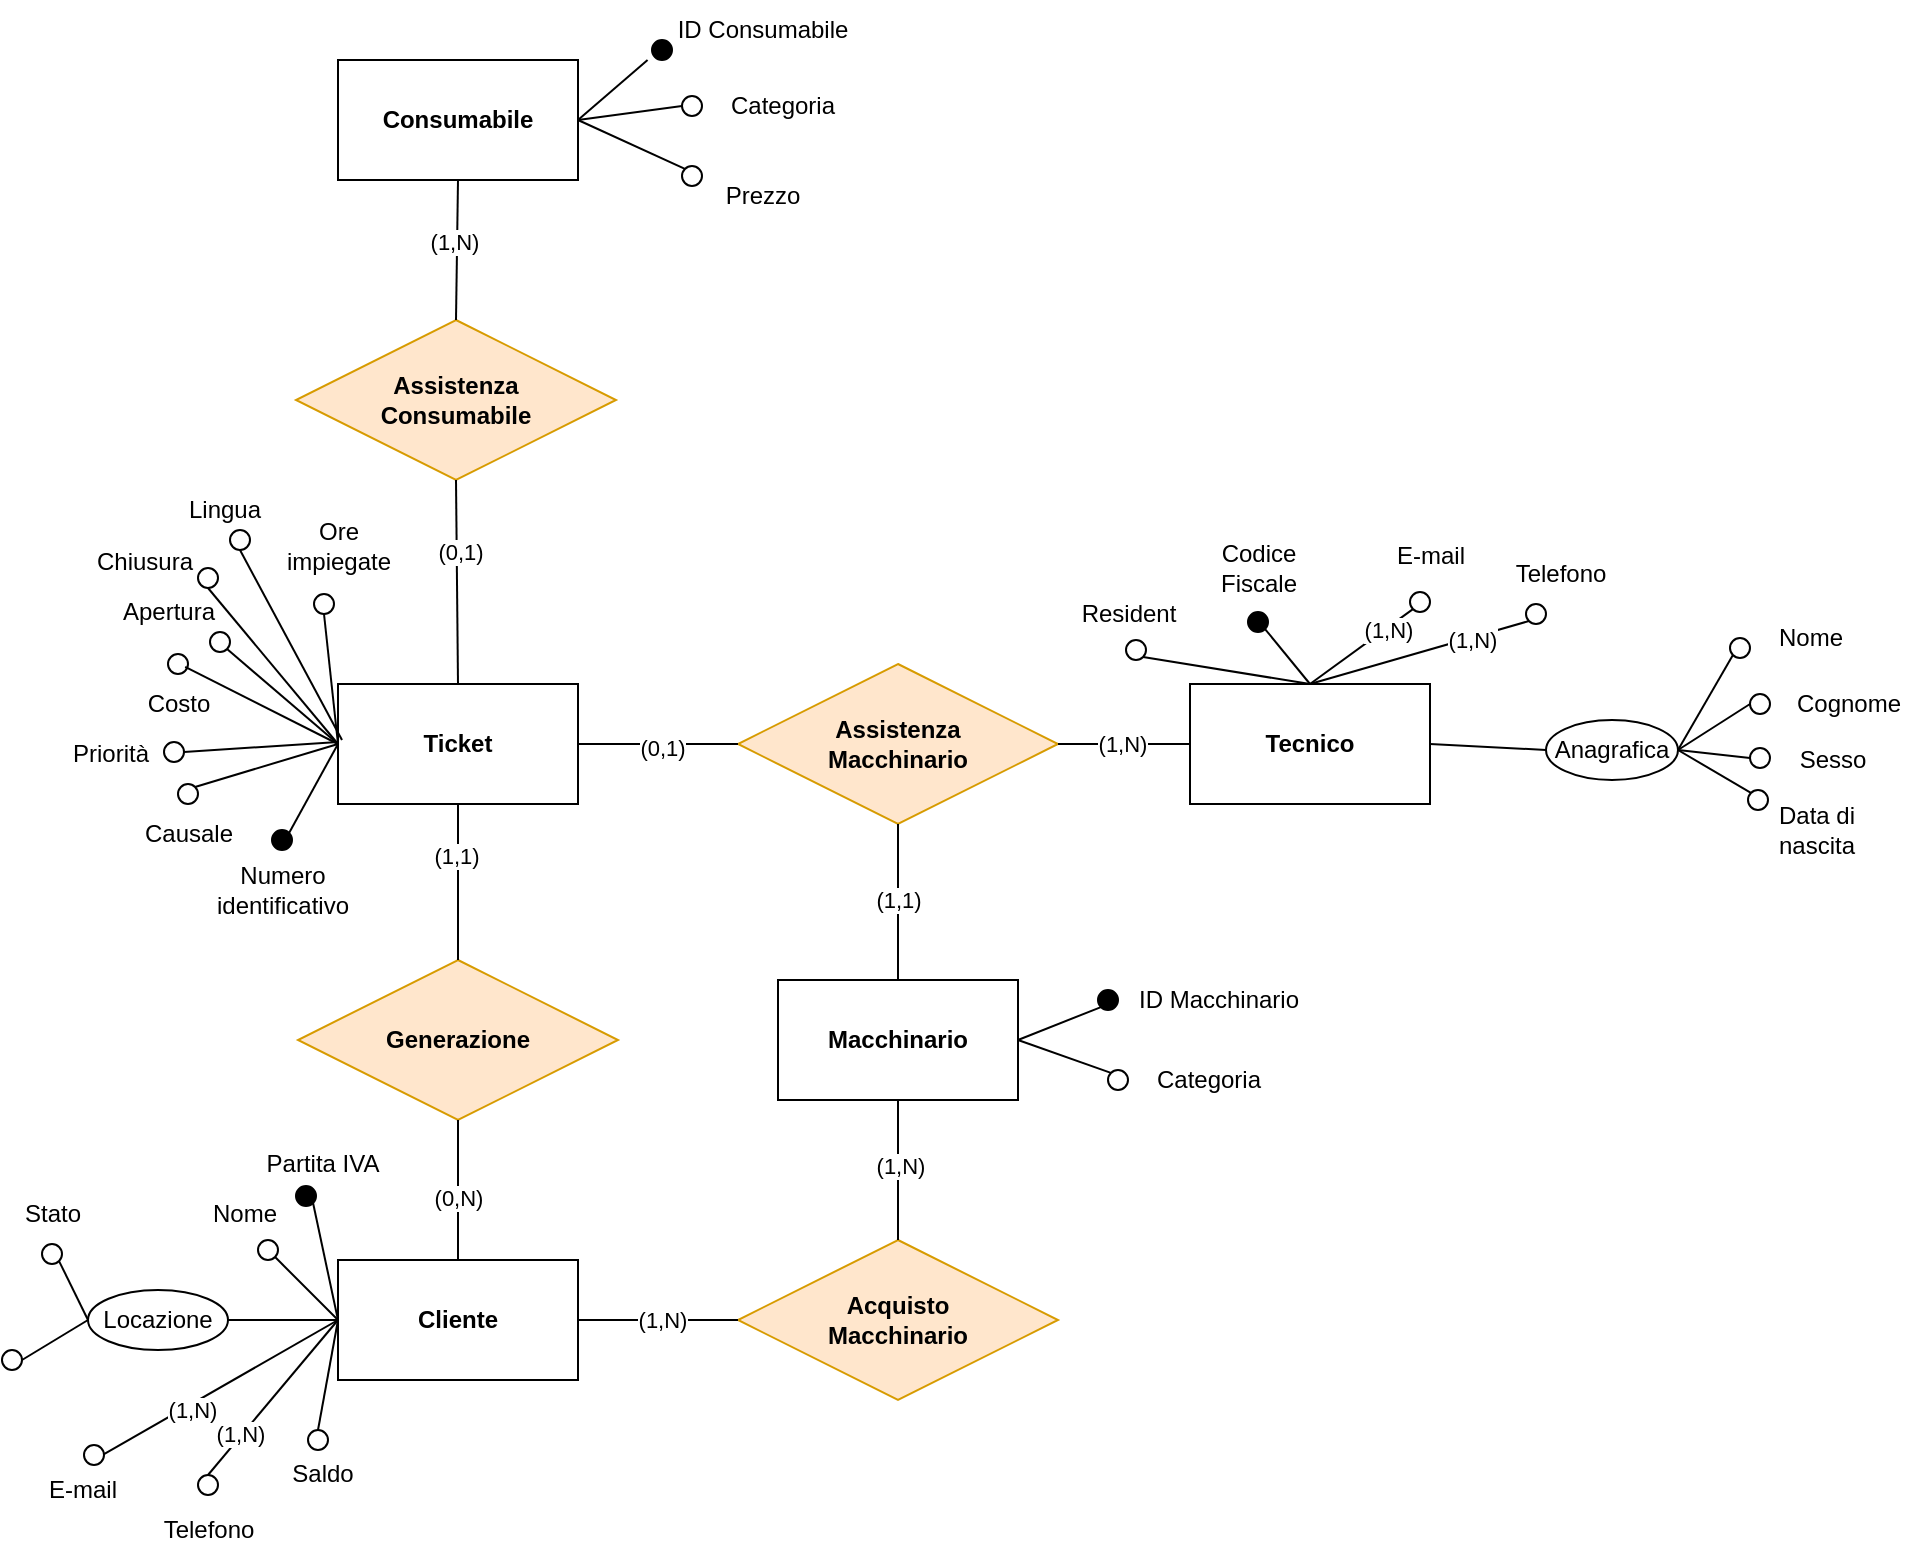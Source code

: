<mxfile version="20.2.3" type="device"><diagram id="x6qQiDnha6vPQo-yc7hK" name="Pagina-1"><mxGraphModel dx="769" dy="475" grid="1" gridSize="10" guides="1" tooltips="1" connect="1" arrows="1" fold="1" page="1" pageScale="1" pageWidth="827" pageHeight="1169" math="0" shadow="0"><root><mxCell id="0"/><mxCell id="1" parent="0"/><mxCell id="Xlk7g6zEir8Nkypj5E2V-1" value="&lt;b&gt;Cliente&lt;/b&gt;" style="rounded=0;whiteSpace=wrap;html=1;" parent="1" vertex="1"><mxGeometry x="208" y="960" width="120" height="60" as="geometry"/></mxCell><mxCell id="Xlk7g6zEir8Nkypj5E2V-2" value="&lt;b&gt;Ticket&lt;/b&gt;" style="rounded=0;whiteSpace=wrap;html=1;" parent="1" vertex="1"><mxGeometry x="208" y="672" width="120" height="60" as="geometry"/></mxCell><mxCell id="Xlk7g6zEir8Nkypj5E2V-3" value="&lt;b&gt;Tecnico&lt;/b&gt;" style="rounded=0;whiteSpace=wrap;html=1;" parent="1" vertex="1"><mxGeometry x="634" y="672" width="120" height="60" as="geometry"/></mxCell><mxCell id="Xlk7g6zEir8Nkypj5E2V-4" value="&lt;b&gt;Generazione&lt;/b&gt;" style="rhombus;whiteSpace=wrap;html=1;fillColor=#ffe6cc;strokeColor=#d79b00;" parent="1" vertex="1"><mxGeometry x="188" y="810" width="160" height="80" as="geometry"/></mxCell><mxCell id="Xlk7g6zEir8Nkypj5E2V-5" value="" style="endArrow=none;html=1;rounded=0;exitX=0.5;exitY=0;exitDx=0;exitDy=0;entryX=0.5;entryY=1;entryDx=0;entryDy=0;" parent="1" source="Xlk7g6zEir8Nkypj5E2V-1" target="Xlk7g6zEir8Nkypj5E2V-4" edge="1"><mxGeometry width="50" height="50" relative="1" as="geometry"><mxPoint x="267.5" y="950" as="sourcePoint"/><mxPoint x="267.5" y="900" as="targetPoint"/></mxGeometry></mxCell><mxCell id="Xlk7g6zEir8Nkypj5E2V-6" value="(0,N)" style="edgeLabel;html=1;align=center;verticalAlign=middle;resizable=0;points=[];" parent="Xlk7g6zEir8Nkypj5E2V-5" vertex="1" connectable="0"><mxGeometry x="-0.469" y="2" relative="1" as="geometry"><mxPoint x="2" y="-13" as="offset"/></mxGeometry></mxCell><mxCell id="Xlk7g6zEir8Nkypj5E2V-7" value="&lt;b&gt;Assistenza&lt;br&gt;Consumabile&lt;br&gt;&lt;/b&gt;" style="rhombus;whiteSpace=wrap;html=1;fillColor=#ffe6cc;strokeColor=#d79b00;" parent="1" vertex="1"><mxGeometry x="187" y="490" width="160" height="80" as="geometry"/></mxCell><mxCell id="Xlk7g6zEir8Nkypj5E2V-8" value="" style="endArrow=none;html=1;rounded=0;entryX=0.5;entryY=1;entryDx=0;entryDy=0;exitX=0.5;exitY=0;exitDx=0;exitDy=0;" parent="1" source="Xlk7g6zEir8Nkypj5E2V-4" target="Xlk7g6zEir8Nkypj5E2V-2" edge="1"><mxGeometry width="50" height="50" relative="1" as="geometry"><mxPoint x="478" y="860" as="sourcePoint"/><mxPoint x="528" y="810" as="targetPoint"/></mxGeometry></mxCell><mxCell id="Xlk7g6zEir8Nkypj5E2V-9" value="(1,1)" style="edgeLabel;html=1;align=center;verticalAlign=middle;resizable=0;points=[];" parent="Xlk7g6zEir8Nkypj5E2V-8" vertex="1" connectable="0"><mxGeometry x="0.349" y="1" relative="1" as="geometry"><mxPoint as="offset"/></mxGeometry></mxCell><mxCell id="Xlk7g6zEir8Nkypj5E2V-10" value="&lt;b&gt;Acquisto&lt;br&gt;Macchinario&lt;br&gt;&lt;/b&gt;" style="rhombus;whiteSpace=wrap;html=1;fillColor=#ffe6cc;strokeColor=#d79b00;" parent="1" vertex="1"><mxGeometry x="408" y="950" width="160" height="80" as="geometry"/></mxCell><mxCell id="Xlk7g6zEir8Nkypj5E2V-11" value="" style="endArrow=none;html=1;rounded=0;entryX=1;entryY=0.5;entryDx=0;entryDy=0;exitX=0;exitY=0.5;exitDx=0;exitDy=0;" parent="1" source="Xlk7g6zEir8Nkypj5E2V-10" target="Xlk7g6zEir8Nkypj5E2V-1" edge="1"><mxGeometry width="50" height="50" relative="1" as="geometry"><mxPoint x="488" y="980" as="sourcePoint"/><mxPoint x="538" y="930" as="targetPoint"/></mxGeometry></mxCell><mxCell id="Xlk7g6zEir8Nkypj5E2V-12" value="(1,N)" style="edgeLabel;html=1;align=center;verticalAlign=middle;resizable=0;points=[];" parent="Xlk7g6zEir8Nkypj5E2V-11" vertex="1" connectable="0"><mxGeometry x="-0.425" y="2" relative="1" as="geometry"><mxPoint x="-15" y="-2" as="offset"/></mxGeometry></mxCell><mxCell id="Xlk7g6zEir8Nkypj5E2V-13" value="" style="ellipse;whiteSpace=wrap;html=1;aspect=fixed;" parent="1" vertex="1"><mxGeometry x="593" y="865" width="10" height="10" as="geometry"/></mxCell><mxCell id="Xlk7g6zEir8Nkypj5E2V-14" value="" style="ellipse;whiteSpace=wrap;html=1;aspect=fixed;fillColor=#000000;" parent="1" vertex="1"><mxGeometry x="588" y="825" width="10" height="10" as="geometry"/></mxCell><mxCell id="Xlk7g6zEir8Nkypj5E2V-15" value="ID Macchinario" style="text;html=1;align=center;verticalAlign=middle;resizable=0;points=[];autosize=1;strokeColor=none;fillColor=none;" parent="1" vertex="1"><mxGeometry x="598" y="815" width="100" height="30" as="geometry"/></mxCell><mxCell id="Xlk7g6zEir8Nkypj5E2V-16" value="Categoria" style="text;html=1;align=center;verticalAlign=middle;resizable=0;points=[];autosize=1;strokeColor=none;fillColor=none;" parent="1" vertex="1"><mxGeometry x="603" y="855" width="80" height="30" as="geometry"/></mxCell><mxCell id="Xlk7g6zEir8Nkypj5E2V-17" value="" style="ellipse;whiteSpace=wrap;html=1;aspect=fixed;" parent="1" vertex="1"><mxGeometry x="380" y="378" width="10" height="10" as="geometry"/></mxCell><mxCell id="Xlk7g6zEir8Nkypj5E2V-18" value="Prezzo" style="text;html=1;align=center;verticalAlign=middle;resizable=0;points=[];autosize=1;strokeColor=none;fillColor=none;" parent="1" vertex="1"><mxGeometry x="390" y="413" width="60" height="30" as="geometry"/></mxCell><mxCell id="Xlk7g6zEir8Nkypj5E2V-19" value="&lt;b&gt;Macchinario&lt;/b&gt;" style="rounded=0;whiteSpace=wrap;html=1;" parent="1" vertex="1"><mxGeometry x="428" y="820" width="120" height="60" as="geometry"/></mxCell><mxCell id="Xlk7g6zEir8Nkypj5E2V-20" value="" style="ellipse;whiteSpace=wrap;html=1;aspect=fixed;fillColor=#000000;" parent="1" vertex="1"><mxGeometry x="663" y="636" width="10" height="10" as="geometry"/></mxCell><mxCell id="Xlk7g6zEir8Nkypj5E2V-21" value="" style="ellipse;whiteSpace=wrap;html=1;aspect=fixed;" parent="1" vertex="1"><mxGeometry x="904" y="649" width="10" height="10" as="geometry"/></mxCell><mxCell id="Xlk7g6zEir8Nkypj5E2V-22" value="" style="ellipse;whiteSpace=wrap;html=1;aspect=fixed;" parent="1" vertex="1"><mxGeometry x="914" y="677" width="10" height="10" as="geometry"/></mxCell><mxCell id="Xlk7g6zEir8Nkypj5E2V-23" value="Codice&lt;br&gt;Fiscale" style="text;html=1;align=center;verticalAlign=middle;resizable=0;points=[];autosize=1;strokeColor=none;fillColor=none;" parent="1" vertex="1"><mxGeometry x="638" y="594" width="60" height="40" as="geometry"/></mxCell><mxCell id="Xlk7g6zEir8Nkypj5E2V-24" value="Nome" style="text;html=1;align=center;verticalAlign=middle;resizable=0;points=[];autosize=1;strokeColor=none;fillColor=none;" parent="1" vertex="1"><mxGeometry x="914" y="634" width="60" height="30" as="geometry"/></mxCell><mxCell id="Xlk7g6zEir8Nkypj5E2V-25" value="Anagrafica" style="ellipse;whiteSpace=wrap;html=1;" parent="1" vertex="1"><mxGeometry x="812" y="690" width="66" height="30" as="geometry"/></mxCell><mxCell id="Xlk7g6zEir8Nkypj5E2V-26" value="Cognome" style="text;html=1;align=center;verticalAlign=middle;resizable=0;points=[];autosize=1;strokeColor=none;fillColor=none;" parent="1" vertex="1"><mxGeometry x="923" y="667" width="80" height="30" as="geometry"/></mxCell><mxCell id="Xlk7g6zEir8Nkypj5E2V-27" value="Sesso" style="text;html=1;align=center;verticalAlign=middle;resizable=0;points=[];autosize=1;strokeColor=none;fillColor=none;" parent="1" vertex="1"><mxGeometry x="925" y="695" width="60" height="30" as="geometry"/></mxCell><mxCell id="Xlk7g6zEir8Nkypj5E2V-28" value="" style="ellipse;whiteSpace=wrap;html=1;aspect=fixed;" parent="1" vertex="1"><mxGeometry x="914" y="704" width="10" height="10" as="geometry"/></mxCell><mxCell id="Xlk7g6zEir8Nkypj5E2V-29" value="" style="ellipse;whiteSpace=wrap;html=1;aspect=fixed;" parent="1" vertex="1"><mxGeometry x="913" y="725" width="10" height="10" as="geometry"/></mxCell><mxCell id="Xlk7g6zEir8Nkypj5E2V-30" value="Data di&lt;br&gt;nascita" style="text;html=1;align=center;verticalAlign=middle;resizable=0;points=[];autosize=1;strokeColor=none;fillColor=none;" parent="1" vertex="1"><mxGeometry x="917" y="725" width="60" height="40" as="geometry"/></mxCell><mxCell id="Xlk7g6zEir8Nkypj5E2V-31" value="" style="ellipse;whiteSpace=wrap;html=1;aspect=fixed;" parent="1" vertex="1"><mxGeometry x="602" y="650" width="10" height="10" as="geometry"/></mxCell><mxCell id="Xlk7g6zEir8Nkypj5E2V-32" value="Resident" style="text;html=1;align=center;verticalAlign=middle;resizable=0;points=[];autosize=1;strokeColor=none;fillColor=none;" parent="1" vertex="1"><mxGeometry x="568" y="622" width="70" height="30" as="geometry"/></mxCell><mxCell id="Xlk7g6zEir8Nkypj5E2V-33" value="" style="ellipse;whiteSpace=wrap;html=1;aspect=fixed;" parent="1" vertex="1"><mxGeometry x="744" y="626" width="10" height="10" as="geometry"/></mxCell><mxCell id="Xlk7g6zEir8Nkypj5E2V-34" value="E-mail" style="text;html=1;align=center;verticalAlign=middle;resizable=0;points=[];autosize=1;strokeColor=none;fillColor=none;" parent="1" vertex="1"><mxGeometry x="724" y="593" width="60" height="30" as="geometry"/></mxCell><mxCell id="Xlk7g6zEir8Nkypj5E2V-35" value="Telefono" style="text;html=1;align=center;verticalAlign=middle;resizable=0;points=[];autosize=1;strokeColor=none;fillColor=none;" parent="1" vertex="1"><mxGeometry x="784" y="601.55" width="70" height="30" as="geometry"/></mxCell><mxCell id="Xlk7g6zEir8Nkypj5E2V-36" value="" style="ellipse;whiteSpace=wrap;html=1;aspect=fixed;" parent="1" vertex="1"><mxGeometry x="802" y="632" width="10" height="10" as="geometry"/></mxCell><mxCell id="Xlk7g6zEir8Nkypj5E2V-37" value="" style="endArrow=none;html=1;rounded=0;entryX=1;entryY=1;entryDx=0;entryDy=0;exitX=0.5;exitY=0;exitDx=0;exitDy=0;" parent="1" source="Xlk7g6zEir8Nkypj5E2V-3" target="Xlk7g6zEir8Nkypj5E2V-31" edge="1"><mxGeometry width="50" height="50" relative="1" as="geometry"><mxPoint x="754" y="815" as="sourcePoint"/><mxPoint x="804" y="765" as="targetPoint"/></mxGeometry></mxCell><mxCell id="Xlk7g6zEir8Nkypj5E2V-38" value="" style="endArrow=none;html=1;rounded=0;entryX=1;entryY=1;entryDx=0;entryDy=0;exitX=0.5;exitY=0;exitDx=0;exitDy=0;" parent="1" source="Xlk7g6zEir8Nkypj5E2V-3" target="Xlk7g6zEir8Nkypj5E2V-20" edge="1"><mxGeometry width="50" height="50" relative="1" as="geometry"><mxPoint x="754" y="815" as="sourcePoint"/><mxPoint x="804" y="765" as="targetPoint"/></mxGeometry></mxCell><mxCell id="Xlk7g6zEir8Nkypj5E2V-39" value="" style="endArrow=none;html=1;rounded=0;entryX=0;entryY=1;entryDx=0;entryDy=0;exitX=0.5;exitY=0;exitDx=0;exitDy=0;" parent="1" source="Xlk7g6zEir8Nkypj5E2V-3" target="Xlk7g6zEir8Nkypj5E2V-33" edge="1"><mxGeometry width="50" height="50" relative="1" as="geometry"><mxPoint x="712" y="685" as="sourcePoint"/><mxPoint x="681.536" y="654.536" as="targetPoint"/></mxGeometry></mxCell><mxCell id="Xlk7g6zEir8Nkypj5E2V-40" value="(1,N)" style="edgeLabel;html=1;align=center;verticalAlign=middle;resizable=0;points=[];" parent="Xlk7g6zEir8Nkypj5E2V-39" vertex="1" connectable="0"><mxGeometry x="0.469" y="-1" relative="1" as="geometry"><mxPoint as="offset"/></mxGeometry></mxCell><mxCell id="Xlk7g6zEir8Nkypj5E2V-41" value="" style="endArrow=none;html=1;rounded=0;entryX=0;entryY=1;entryDx=0;entryDy=0;exitX=0.5;exitY=0;exitDx=0;exitDy=0;" parent="1" source="Xlk7g6zEir8Nkypj5E2V-3" target="Xlk7g6zEir8Nkypj5E2V-36" edge="1"><mxGeometry width="50" height="50" relative="1" as="geometry"><mxPoint x="712" y="685" as="sourcePoint"/><mxPoint x="755.464" y="644.536" as="targetPoint"/></mxGeometry></mxCell><mxCell id="Xlk7g6zEir8Nkypj5E2V-42" value="(1,N)" style="edgeLabel;html=1;align=center;verticalAlign=middle;resizable=0;points=[];" parent="Xlk7g6zEir8Nkypj5E2V-41" vertex="1" connectable="0"><mxGeometry x="0.484" relative="1" as="geometry"><mxPoint y="1" as="offset"/></mxGeometry></mxCell><mxCell id="Xlk7g6zEir8Nkypj5E2V-43" value="" style="endArrow=none;html=1;rounded=0;entryX=0;entryY=0.5;entryDx=0;entryDy=0;exitX=1;exitY=0.5;exitDx=0;exitDy=0;" parent="1" source="Xlk7g6zEir8Nkypj5E2V-3" target="Xlk7g6zEir8Nkypj5E2V-25" edge="1"><mxGeometry width="50" height="50" relative="1" as="geometry"><mxPoint x="712" y="685" as="sourcePoint"/><mxPoint x="813.464" y="650.536" as="targetPoint"/></mxGeometry></mxCell><mxCell id="Xlk7g6zEir8Nkypj5E2V-44" value="" style="endArrow=none;html=1;rounded=0;entryX=0;entryY=1;entryDx=0;entryDy=0;exitX=1;exitY=0.5;exitDx=0;exitDy=0;" parent="1" source="Xlk7g6zEir8Nkypj5E2V-25" target="Xlk7g6zEir8Nkypj5E2V-21" edge="1"><mxGeometry width="50" height="50" relative="1" as="geometry"><mxPoint x="772" y="715" as="sourcePoint"/><mxPoint x="822" y="715" as="targetPoint"/></mxGeometry></mxCell><mxCell id="Xlk7g6zEir8Nkypj5E2V-45" value="" style="endArrow=none;html=1;rounded=0;entryX=0;entryY=0.5;entryDx=0;entryDy=0;exitX=1;exitY=0.5;exitDx=0;exitDy=0;" parent="1" source="Xlk7g6zEir8Nkypj5E2V-25" target="Xlk7g6zEir8Nkypj5E2V-22" edge="1"><mxGeometry width="50" height="50" relative="1" as="geometry"><mxPoint x="888" y="715" as="sourcePoint"/><mxPoint x="915.464" y="667.536" as="targetPoint"/></mxGeometry></mxCell><mxCell id="Xlk7g6zEir8Nkypj5E2V-46" value="" style="endArrow=none;html=1;rounded=0;entryX=0;entryY=0.5;entryDx=0;entryDy=0;exitX=1;exitY=0.5;exitDx=0;exitDy=0;" parent="1" source="Xlk7g6zEir8Nkypj5E2V-25" target="Xlk7g6zEir8Nkypj5E2V-28" edge="1"><mxGeometry width="50" height="50" relative="1" as="geometry"><mxPoint x="888" y="715" as="sourcePoint"/><mxPoint x="924" y="692" as="targetPoint"/></mxGeometry></mxCell><mxCell id="Xlk7g6zEir8Nkypj5E2V-47" value="" style="endArrow=none;html=1;rounded=0;entryX=0;entryY=0;entryDx=0;entryDy=0;exitX=1;exitY=0.5;exitDx=0;exitDy=0;" parent="1" source="Xlk7g6zEir8Nkypj5E2V-25" target="Xlk7g6zEir8Nkypj5E2V-29" edge="1"><mxGeometry width="50" height="50" relative="1" as="geometry"><mxPoint x="888" y="715" as="sourcePoint"/><mxPoint x="924" y="719" as="targetPoint"/></mxGeometry></mxCell><mxCell id="Xlk7g6zEir8Nkypj5E2V-48" value="" style="ellipse;whiteSpace=wrap;html=1;aspect=fixed;" parent="1" vertex="1"><mxGeometry x="168" y="950" width="10" height="10" as="geometry"/></mxCell><mxCell id="Xlk7g6zEir8Nkypj5E2V-49" value="Nome" style="text;html=1;align=center;verticalAlign=middle;resizable=0;points=[];autosize=1;strokeColor=none;fillColor=none;" parent="1" vertex="1"><mxGeometry x="131" y="922" width="60" height="30" as="geometry"/></mxCell><mxCell id="Xlk7g6zEir8Nkypj5E2V-50" value="" style="ellipse;whiteSpace=wrap;html=1;aspect=fixed;fillColor=#000000;" parent="1" vertex="1"><mxGeometry x="187" y="923" width="10" height="10" as="geometry"/></mxCell><mxCell id="Xlk7g6zEir8Nkypj5E2V-51" value="" style="ellipse;whiteSpace=wrap;html=1;aspect=fixed;" parent="1" vertex="1"><mxGeometry x="60" y="952" width="10" height="10" as="geometry"/></mxCell><mxCell id="Xlk7g6zEir8Nkypj5E2V-52" value="" style="ellipse;whiteSpace=wrap;html=1;aspect=fixed;" parent="1" vertex="1"><mxGeometry x="138" y="1067.5" width="10" height="10" as="geometry"/></mxCell><mxCell id="Xlk7g6zEir8Nkypj5E2V-53" value="" style="ellipse;whiteSpace=wrap;html=1;aspect=fixed;" parent="1" vertex="1"><mxGeometry x="193" y="1045" width="10" height="10" as="geometry"/></mxCell><mxCell id="Xlk7g6zEir8Nkypj5E2V-54" value="Locazione" style="ellipse;whiteSpace=wrap;html=1;fillColor=#FFFFFF;" parent="1" vertex="1"><mxGeometry x="83" y="975" width="70" height="30" as="geometry"/></mxCell><mxCell id="Xlk7g6zEir8Nkypj5E2V-55" value="Stato" style="text;html=1;align=center;verticalAlign=middle;resizable=0;points=[];autosize=1;strokeColor=none;fillColor=none;" parent="1" vertex="1"><mxGeometry x="40" y="922" width="50" height="30" as="geometry"/></mxCell><mxCell id="Xlk7g6zEir8Nkypj5E2V-56" value="" style="ellipse;whiteSpace=wrap;html=1;aspect=fixed;" parent="1" vertex="1"><mxGeometry x="40" y="1005" width="10" height="10" as="geometry"/></mxCell><mxCell id="Xlk7g6zEir8Nkypj5E2V-57" value="" style="ellipse;whiteSpace=wrap;html=1;aspect=fixed;" parent="1" vertex="1"><mxGeometry x="81" y="1052.5" width="10" height="10" as="geometry"/></mxCell><mxCell id="Xlk7g6zEir8Nkypj5E2V-58" value="Telefono" style="text;html=1;align=center;verticalAlign=middle;resizable=0;points=[];autosize=1;strokeColor=none;fillColor=none;" parent="1" vertex="1"><mxGeometry x="108" y="1080" width="70" height="30" as="geometry"/></mxCell><mxCell id="Xlk7g6zEir8Nkypj5E2V-59" value="E-mail" style="text;html=1;align=center;verticalAlign=middle;resizable=0;points=[];autosize=1;strokeColor=none;fillColor=none;" parent="1" vertex="1"><mxGeometry x="50" y="1060" width="60" height="30" as="geometry"/></mxCell><mxCell id="Xlk7g6zEir8Nkypj5E2V-60" value="Saldo" style="text;html=1;align=center;verticalAlign=middle;resizable=0;points=[];autosize=1;strokeColor=none;fillColor=none;" parent="1" vertex="1"><mxGeometry x="175" y="1052" width="50" height="30" as="geometry"/></mxCell><mxCell id="Xlk7g6zEir8Nkypj5E2V-61" value="Partita IVA" style="text;html=1;align=center;verticalAlign=middle;resizable=0;points=[];autosize=1;strokeColor=none;fillColor=none;" parent="1" vertex="1"><mxGeometry x="160" y="897" width="80" height="30" as="geometry"/></mxCell><mxCell id="Xlk7g6zEir8Nkypj5E2V-62" value="" style="endArrow=none;html=1;rounded=0;entryX=0;entryY=0.5;entryDx=0;entryDy=0;exitX=1;exitY=0.5;exitDx=0;exitDy=0;" parent="1" source="Xlk7g6zEir8Nkypj5E2V-54" target="Xlk7g6zEir8Nkypj5E2V-1" edge="1"><mxGeometry width="50" height="50" relative="1" as="geometry"><mxPoint x="370" y="1132" as="sourcePoint"/><mxPoint x="420" y="1082" as="targetPoint"/></mxGeometry></mxCell><mxCell id="Xlk7g6zEir8Nkypj5E2V-63" value="" style="endArrow=none;html=1;rounded=0;entryX=0;entryY=0.5;entryDx=0;entryDy=0;exitX=1;exitY=1;exitDx=0;exitDy=0;" parent="1" source="Xlk7g6zEir8Nkypj5E2V-48" target="Xlk7g6zEir8Nkypj5E2V-1" edge="1"><mxGeometry width="50" height="50" relative="1" as="geometry"><mxPoint x="163" y="1000" as="sourcePoint"/><mxPoint x="218" y="1000" as="targetPoint"/></mxGeometry></mxCell><mxCell id="Xlk7g6zEir8Nkypj5E2V-64" value="" style="endArrow=none;html=1;rounded=0;entryX=0;entryY=0.5;entryDx=0;entryDy=0;exitX=1;exitY=1;exitDx=0;exitDy=0;" parent="1" source="Xlk7g6zEir8Nkypj5E2V-50" target="Xlk7g6zEir8Nkypj5E2V-1" edge="1"><mxGeometry width="50" height="50" relative="1" as="geometry"><mxPoint x="186.536" y="968.536" as="sourcePoint"/><mxPoint x="218" y="1000" as="targetPoint"/></mxGeometry></mxCell><mxCell id="Xlk7g6zEir8Nkypj5E2V-65" value="" style="endArrow=none;html=1;rounded=0;entryX=0.5;entryY=0;entryDx=0;entryDy=0;exitX=0;exitY=0.5;exitDx=0;exitDy=0;" parent="1" source="Xlk7g6zEir8Nkypj5E2V-1" target="Xlk7g6zEir8Nkypj5E2V-52" edge="1"><mxGeometry width="50" height="50" relative="1" as="geometry"><mxPoint x="215.536" y="948.536" as="sourcePoint"/><mxPoint x="218" y="1000" as="targetPoint"/></mxGeometry></mxCell><mxCell id="Xlk7g6zEir8Nkypj5E2V-66" value="(1,N)" style="edgeLabel;html=1;align=center;verticalAlign=middle;resizable=0;points=[];" parent="Xlk7g6zEir8Nkypj5E2V-65" vertex="1" connectable="0"><mxGeometry x="0.489" y="-1" relative="1" as="geometry"><mxPoint as="offset"/></mxGeometry></mxCell><mxCell id="Xlk7g6zEir8Nkypj5E2V-67" value="" style="endArrow=none;html=1;rounded=0;entryX=0.5;entryY=0;entryDx=0;entryDy=0;exitX=0;exitY=0.5;exitDx=0;exitDy=0;" parent="1" source="Xlk7g6zEir8Nkypj5E2V-1" target="Xlk7g6zEir8Nkypj5E2V-53" edge="1"><mxGeometry width="50" height="50" relative="1" as="geometry"><mxPoint x="218" y="1000" as="sourcePoint"/><mxPoint x="153" y="1077.5" as="targetPoint"/></mxGeometry></mxCell><mxCell id="Xlk7g6zEir8Nkypj5E2V-68" value="" style="endArrow=none;html=1;rounded=0;entryX=0;entryY=0.5;entryDx=0;entryDy=0;exitX=0.68;exitY=-0.093;exitDx=0;exitDy=0;exitPerimeter=0;" parent="1" source="Xlk7g6zEir8Nkypj5E2V-59" target="Xlk7g6zEir8Nkypj5E2V-1" edge="1"><mxGeometry width="50" height="50" relative="1" as="geometry"><mxPoint x="90" y="1052" as="sourcePoint"/><mxPoint x="226" y="1055" as="targetPoint"/></mxGeometry></mxCell><mxCell id="Xlk7g6zEir8Nkypj5E2V-69" value="(1,N)" style="edgeLabel;html=1;align=center;verticalAlign=middle;resizable=0;points=[];" parent="Xlk7g6zEir8Nkypj5E2V-68" vertex="1" connectable="0"><mxGeometry x="-0.264" y="-2" relative="1" as="geometry"><mxPoint as="offset"/></mxGeometry></mxCell><mxCell id="Xlk7g6zEir8Nkypj5E2V-70" value="" style="endArrow=none;html=1;rounded=0;entryX=1;entryY=1;entryDx=0;entryDy=0;exitX=0;exitY=0.5;exitDx=0;exitDy=0;" parent="1" source="Xlk7g6zEir8Nkypj5E2V-54" target="Xlk7g6zEir8Nkypj5E2V-51" edge="1"><mxGeometry width="50" height="50" relative="1" as="geometry"><mxPoint x="370" y="1132" as="sourcePoint"/><mxPoint x="420" y="1082" as="targetPoint"/></mxGeometry></mxCell><mxCell id="Xlk7g6zEir8Nkypj5E2V-71" value="" style="endArrow=none;html=1;rounded=0;entryX=1;entryY=0.5;entryDx=0;entryDy=0;exitX=0;exitY=0.5;exitDx=0;exitDy=0;" parent="1" source="Xlk7g6zEir8Nkypj5E2V-54" target="Xlk7g6zEir8Nkypj5E2V-56" edge="1"><mxGeometry width="50" height="50" relative="1" as="geometry"><mxPoint x="93" y="1000" as="sourcePoint"/><mxPoint x="78.536" y="970.536" as="targetPoint"/></mxGeometry></mxCell><mxCell id="Xlk7g6zEir8Nkypj5E2V-72" value="" style="ellipse;whiteSpace=wrap;html=1;aspect=fixed;fillColor=#000000;" parent="1" vertex="1"><mxGeometry x="175" y="745" width="10" height="10" as="geometry"/></mxCell><mxCell id="Xlk7g6zEir8Nkypj5E2V-73" value="Numero&lt;br&gt;identificativo" style="text;html=1;align=center;verticalAlign=middle;resizable=0;points=[];autosize=1;strokeColor=none;fillColor=none;" parent="1" vertex="1"><mxGeometry x="135" y="755" width="90" height="40" as="geometry"/></mxCell><mxCell id="Xlk7g6zEir8Nkypj5E2V-74" value="" style="ellipse;whiteSpace=wrap;html=1;aspect=fixed;" parent="1" vertex="1"><mxGeometry x="128" y="722" width="10" height="10" as="geometry"/></mxCell><mxCell id="Xlk7g6zEir8Nkypj5E2V-75" value="Causale" style="text;html=1;align=center;verticalAlign=middle;resizable=0;points=[];autosize=1;strokeColor=none;fillColor=none;" parent="1" vertex="1"><mxGeometry x="98" y="732" width="70" height="30" as="geometry"/></mxCell><mxCell id="Xlk7g6zEir8Nkypj5E2V-76" value="" style="ellipse;whiteSpace=wrap;html=1;aspect=fixed;" parent="1" vertex="1"><mxGeometry x="144" y="646" width="10" height="10" as="geometry"/></mxCell><mxCell id="Xlk7g6zEir8Nkypj5E2V-77" value="Apertura" style="text;html=1;align=center;verticalAlign=middle;resizable=0;points=[];autosize=1;strokeColor=none;fillColor=none;" parent="1" vertex="1"><mxGeometry x="91" y="623" width="64" height="26" as="geometry"/></mxCell><mxCell id="Xlk7g6zEir8Nkypj5E2V-78" value="Chiusura" style="text;html=1;align=center;verticalAlign=middle;resizable=0;points=[];autosize=1;strokeColor=none;fillColor=none;" parent="1" vertex="1"><mxGeometry x="78" y="598" width="66" height="26" as="geometry"/></mxCell><mxCell id="Xlk7g6zEir8Nkypj5E2V-79" value="Ore&lt;br&gt;impiegate" style="text;html=1;align=center;verticalAlign=middle;resizable=0;points=[];autosize=1;strokeColor=none;fillColor=none;" parent="1" vertex="1"><mxGeometry x="168" y="583" width="80" height="40" as="geometry"/></mxCell><mxCell id="Xlk7g6zEir8Nkypj5E2V-80" value="" style="ellipse;whiteSpace=wrap;html=1;aspect=fixed;" parent="1" vertex="1"><mxGeometry x="123" y="657" width="10" height="10" as="geometry"/></mxCell><mxCell id="Xlk7g6zEir8Nkypj5E2V-81" value="Costo" style="text;html=1;align=center;verticalAlign=middle;resizable=0;points=[];autosize=1;strokeColor=none;fillColor=none;" parent="1" vertex="1"><mxGeometry x="103" y="667" width="50" height="30" as="geometry"/></mxCell><mxCell id="Xlk7g6zEir8Nkypj5E2V-82" value="" style="ellipse;whiteSpace=wrap;html=1;aspect=fixed;" parent="1" vertex="1"><mxGeometry x="138" y="614" width="10" height="10" as="geometry"/></mxCell><mxCell id="Xlk7g6zEir8Nkypj5E2V-83" value="" style="ellipse;whiteSpace=wrap;html=1;aspect=fixed;" parent="1" vertex="1"><mxGeometry x="196" y="627" width="10" height="10" as="geometry"/></mxCell><mxCell id="Xlk7g6zEir8Nkypj5E2V-84" value="" style="endArrow=none;html=1;rounded=0;exitX=1;exitY=0;exitDx=0;exitDy=0;entryX=0;entryY=0.5;entryDx=0;entryDy=0;" parent="1" source="Xlk7g6zEir8Nkypj5E2V-72" target="Xlk7g6zEir8Nkypj5E2V-2" edge="1"><mxGeometry width="50" height="50" relative="1" as="geometry"><mxPoint x="370" y="802" as="sourcePoint"/><mxPoint x="420" y="752" as="targetPoint"/></mxGeometry></mxCell><mxCell id="Xlk7g6zEir8Nkypj5E2V-85" value="" style="endArrow=none;html=1;rounded=0;exitX=1;exitY=0;exitDx=0;exitDy=0;entryX=0;entryY=0.5;entryDx=0;entryDy=0;" parent="1" source="Xlk7g6zEir8Nkypj5E2V-74" target="Xlk7g6zEir8Nkypj5E2V-2" edge="1"><mxGeometry width="50" height="50" relative="1" as="geometry"><mxPoint x="193.536" y="756.464" as="sourcePoint"/><mxPoint x="218" y="712" as="targetPoint"/></mxGeometry></mxCell><mxCell id="Xlk7g6zEir8Nkypj5E2V-86" value="" style="endArrow=none;html=1;rounded=0;exitX=0;exitY=0.5;exitDx=0;exitDy=0;entryX=0.572;entryY=-0.12;entryDx=0;entryDy=0;entryPerimeter=0;" parent="1" source="Xlk7g6zEir8Nkypj5E2V-2" target="Xlk7g6zEir8Nkypj5E2V-81" edge="1"><mxGeometry width="50" height="50" relative="1" as="geometry"><mxPoint x="146.536" y="733.464" as="sourcePoint"/><mxPoint x="218" y="712" as="targetPoint"/></mxGeometry></mxCell><mxCell id="Xlk7g6zEir8Nkypj5E2V-87" value="" style="endArrow=none;html=1;rounded=0;exitX=0;exitY=0.5;exitDx=0;exitDy=0;entryX=1;entryY=1;entryDx=0;entryDy=0;" parent="1" source="Xlk7g6zEir8Nkypj5E2V-2" target="Xlk7g6zEir8Nkypj5E2V-76" edge="1"><mxGeometry width="50" height="50" relative="1" as="geometry"><mxPoint x="218" y="712" as="sourcePoint"/><mxPoint x="141.6" y="690.4" as="targetPoint"/></mxGeometry></mxCell><mxCell id="Xlk7g6zEir8Nkypj5E2V-88" value="" style="endArrow=none;html=1;rounded=0;entryX=0.5;entryY=1;entryDx=0;entryDy=0;exitX=0;exitY=0.5;exitDx=0;exitDy=0;" parent="1" source="Xlk7g6zEir8Nkypj5E2V-2" target="Xlk7g6zEir8Nkypj5E2V-82" edge="1"><mxGeometry width="50" height="50" relative="1" as="geometry"><mxPoint x="260" y="662" as="sourcePoint"/><mxPoint x="162.536" y="664.536" as="targetPoint"/></mxGeometry></mxCell><mxCell id="Xlk7g6zEir8Nkypj5E2V-89" value="" style="endArrow=none;html=1;rounded=0;entryX=0.5;entryY=1;entryDx=0;entryDy=0;exitX=0;exitY=0.5;exitDx=0;exitDy=0;" parent="1" source="Xlk7g6zEir8Nkypj5E2V-2" target="Xlk7g6zEir8Nkypj5E2V-83" edge="1"><mxGeometry width="50" height="50" relative="1" as="geometry"><mxPoint x="218" y="712" as="sourcePoint"/><mxPoint x="183" y="647" as="targetPoint"/></mxGeometry></mxCell><mxCell id="Xlk7g6zEir8Nkypj5E2V-92" value="&lt;b&gt;Assistenza&lt;br&gt;Macchinario&lt;br&gt;&lt;/b&gt;" style="rhombus;whiteSpace=wrap;html=1;fillColor=#ffe6cc;strokeColor=#d79b00;" parent="1" vertex="1"><mxGeometry x="408" y="662" width="160" height="80" as="geometry"/></mxCell><mxCell id="Xlk7g6zEir8Nkypj5E2V-93" value="&lt;b&gt;Consumabile&lt;/b&gt;" style="rounded=0;whiteSpace=wrap;html=1;" parent="1" vertex="1"><mxGeometry x="208" y="360" width="120" height="60" as="geometry"/></mxCell><mxCell id="Xlk7g6zEir8Nkypj5E2V-94" value="" style="endArrow=none;html=1;rounded=0;exitX=0.5;exitY=0;exitDx=0;exitDy=0;entryX=0.5;entryY=1;entryDx=0;entryDy=0;" parent="1" source="Xlk7g6zEir8Nkypj5E2V-10" target="Xlk7g6zEir8Nkypj5E2V-19" edge="1"><mxGeometry width="50" height="50" relative="1" as="geometry"><mxPoint x="560" y="830" as="sourcePoint"/><mxPoint x="610" y="780" as="targetPoint"/></mxGeometry></mxCell><mxCell id="Xlk7g6zEir8Nkypj5E2V-95" value="(1,N)" style="edgeLabel;html=1;align=center;verticalAlign=middle;resizable=0;points=[];" parent="Xlk7g6zEir8Nkypj5E2V-94" vertex="1" connectable="0"><mxGeometry x="0.383" y="-1" relative="1" as="geometry"><mxPoint y="11" as="offset"/></mxGeometry></mxCell><mxCell id="Xlk7g6zEir8Nkypj5E2V-96" value="" style="endArrow=none;html=1;rounded=0;exitX=1;exitY=0.5;exitDx=0;exitDy=0;entryX=0;entryY=0.5;entryDx=0;entryDy=0;" parent="1" source="Xlk7g6zEir8Nkypj5E2V-2" target="Xlk7g6zEir8Nkypj5E2V-92" edge="1"><mxGeometry width="50" height="50" relative="1" as="geometry"><mxPoint x="460" y="820" as="sourcePoint"/><mxPoint x="510" y="770" as="targetPoint"/></mxGeometry></mxCell><mxCell id="Xlk7g6zEir8Nkypj5E2V-97" value="(0,1)" style="edgeLabel;html=1;align=center;verticalAlign=middle;resizable=0;points=[];" parent="Xlk7g6zEir8Nkypj5E2V-96" vertex="1" connectable="0"><mxGeometry x="0.349" y="-2" relative="1" as="geometry"><mxPoint x="-12" as="offset"/></mxGeometry></mxCell><mxCell id="Xlk7g6zEir8Nkypj5E2V-98" value="" style="endArrow=none;html=1;rounded=0;entryX=0.5;entryY=1;entryDx=0;entryDy=0;exitX=0.5;exitY=0;exitDx=0;exitDy=0;" parent="1" source="Xlk7g6zEir8Nkypj5E2V-2" target="Xlk7g6zEir8Nkypj5E2V-7" edge="1"><mxGeometry width="50" height="50" relative="1" as="geometry"><mxPoint x="460" y="820" as="sourcePoint"/><mxPoint x="510" y="770" as="targetPoint"/></mxGeometry></mxCell><mxCell id="Xlk7g6zEir8Nkypj5E2V-99" value="(0,1)" style="edgeLabel;html=1;align=center;verticalAlign=middle;resizable=0;points=[];" parent="Xlk7g6zEir8Nkypj5E2V-98" vertex="1" connectable="0"><mxGeometry x="0.294" y="-1" relative="1" as="geometry"><mxPoint as="offset"/></mxGeometry></mxCell><mxCell id="Xlk7g6zEir8Nkypj5E2V-100" value="" style="endArrow=none;html=1;rounded=0;entryX=0;entryY=0.5;entryDx=0;entryDy=0;exitX=1;exitY=0.5;exitDx=0;exitDy=0;" parent="1" source="Xlk7g6zEir8Nkypj5E2V-92" target="Xlk7g6zEir8Nkypj5E2V-3" edge="1"><mxGeometry width="50" height="50" relative="1" as="geometry"><mxPoint x="460" y="820" as="sourcePoint"/><mxPoint x="510" y="770" as="targetPoint"/></mxGeometry></mxCell><mxCell id="Xlk7g6zEir8Nkypj5E2V-101" value="(1,N)" style="edgeLabel;html=1;align=center;verticalAlign=middle;resizable=0;points=[];" parent="Xlk7g6zEir8Nkypj5E2V-100" vertex="1" connectable="0"><mxGeometry x="-0.424" y="-1" relative="1" as="geometry"><mxPoint x="13" y="-1" as="offset"/></mxGeometry></mxCell><mxCell id="Xlk7g6zEir8Nkypj5E2V-102" value="" style="endArrow=none;html=1;rounded=0;entryX=0.5;entryY=1;entryDx=0;entryDy=0;exitX=0.5;exitY=0;exitDx=0;exitDy=0;" parent="1" source="Xlk7g6zEir8Nkypj5E2V-7" target="Xlk7g6zEir8Nkypj5E2V-93" edge="1"><mxGeometry width="50" height="50" relative="1" as="geometry"><mxPoint x="248" y="490" as="sourcePoint"/><mxPoint x="298" y="440" as="targetPoint"/></mxGeometry></mxCell><mxCell id="Xlk7g6zEir8Nkypj5E2V-103" value="(1,N)" style="edgeLabel;html=1;align=center;verticalAlign=middle;resizable=0;points=[];" parent="Xlk7g6zEir8Nkypj5E2V-102" vertex="1" connectable="0"><mxGeometry x="0.342" y="2" relative="1" as="geometry"><mxPoint y="8" as="offset"/></mxGeometry></mxCell><mxCell id="Xlk7g6zEir8Nkypj5E2V-104" value="ID Consumabile" style="text;html=1;align=center;verticalAlign=middle;resizable=0;points=[];autosize=1;strokeColor=none;fillColor=none;" parent="1" vertex="1"><mxGeometry x="365" y="330" width="110" height="30" as="geometry"/></mxCell><mxCell id="Xlk7g6zEir8Nkypj5E2V-105" value="Categoria" style="text;html=1;align=center;verticalAlign=middle;resizable=0;points=[];autosize=1;strokeColor=none;fillColor=none;" parent="1" vertex="1"><mxGeometry x="390" y="368" width="80" height="30" as="geometry"/></mxCell><mxCell id="Xlk7g6zEir8Nkypj5E2V-106" value="" style="ellipse;whiteSpace=wrap;html=1;aspect=fixed;" parent="1" vertex="1"><mxGeometry x="380" y="413" width="10" height="10" as="geometry"/></mxCell><mxCell id="Xlk7g6zEir8Nkypj5E2V-108" value="" style="ellipse;whiteSpace=wrap;html=1;aspect=fixed;fillColor=#000000;" parent="1" vertex="1"><mxGeometry x="365" y="350" width="10" height="10" as="geometry"/></mxCell><mxCell id="Xlk7g6zEir8Nkypj5E2V-109" value="" style="endArrow=none;html=1;rounded=0;exitX=1;exitY=0.5;exitDx=0;exitDy=0;entryX=-0.02;entryY=1;entryDx=0;entryDy=0;entryPerimeter=0;" parent="1" source="Xlk7g6zEir8Nkypj5E2V-93" target="Xlk7g6zEir8Nkypj5E2V-104" edge="1"><mxGeometry width="50" height="50" relative="1" as="geometry"><mxPoint x="460" y="550" as="sourcePoint"/><mxPoint x="510" y="500" as="targetPoint"/></mxGeometry></mxCell><mxCell id="Xlk7g6zEir8Nkypj5E2V-110" value="" style="endArrow=none;html=1;rounded=0;exitX=1;exitY=0.5;exitDx=0;exitDy=0;entryX=0;entryY=0.5;entryDx=0;entryDy=0;" parent="1" source="Xlk7g6zEir8Nkypj5E2V-93" target="Xlk7g6zEir8Nkypj5E2V-17" edge="1"><mxGeometry width="50" height="50" relative="1" as="geometry"><mxPoint x="338" y="400" as="sourcePoint"/><mxPoint x="372.8" y="370" as="targetPoint"/></mxGeometry></mxCell><mxCell id="Xlk7g6zEir8Nkypj5E2V-111" value="" style="endArrow=none;html=1;rounded=0;exitX=1;exitY=0.5;exitDx=0;exitDy=0;entryX=0;entryY=0;entryDx=0;entryDy=0;" parent="1" source="Xlk7g6zEir8Nkypj5E2V-93" target="Xlk7g6zEir8Nkypj5E2V-106" edge="1"><mxGeometry width="50" height="50" relative="1" as="geometry"><mxPoint x="338" y="400" as="sourcePoint"/><mxPoint x="390" y="393" as="targetPoint"/></mxGeometry></mxCell><mxCell id="Xlk7g6zEir8Nkypj5E2V-112" value="" style="endArrow=none;html=1;rounded=0;entryX=0;entryY=1;entryDx=0;entryDy=0;exitX=1;exitY=0.5;exitDx=0;exitDy=0;" parent="1" source="Xlk7g6zEir8Nkypj5E2V-19" target="Xlk7g6zEir8Nkypj5E2V-14" edge="1"><mxGeometry width="50" height="50" relative="1" as="geometry"><mxPoint x="460" y="970" as="sourcePoint"/><mxPoint x="510" y="920" as="targetPoint"/></mxGeometry></mxCell><mxCell id="Xlk7g6zEir8Nkypj5E2V-113" value="" style="endArrow=none;html=1;rounded=0;entryX=0;entryY=0;entryDx=0;entryDy=0;exitX=1;exitY=0.5;exitDx=0;exitDy=0;" parent="1" source="Xlk7g6zEir8Nkypj5E2V-19" target="Xlk7g6zEir8Nkypj5E2V-13" edge="1"><mxGeometry width="50" height="50" relative="1" as="geometry"><mxPoint x="558" y="860" as="sourcePoint"/><mxPoint x="599.464" y="843.536" as="targetPoint"/></mxGeometry></mxCell><mxCell id="Xlk7g6zEir8Nkypj5E2V-114" value="" style="endArrow=none;html=1;rounded=0;exitX=0.5;exitY=0;exitDx=0;exitDy=0;entryX=0.5;entryY=1;entryDx=0;entryDy=0;" parent="1" source="Xlk7g6zEir8Nkypj5E2V-19" target="Xlk7g6zEir8Nkypj5E2V-92" edge="1"><mxGeometry width="50" height="50" relative="1" as="geometry"><mxPoint x="430" y="750" as="sourcePoint"/><mxPoint x="480" y="700" as="targetPoint"/></mxGeometry></mxCell><mxCell id="Xlk7g6zEir8Nkypj5E2V-115" value="(1,1)" style="edgeLabel;html=1;align=center;verticalAlign=middle;resizable=0;points=[];" parent="Xlk7g6zEir8Nkypj5E2V-114" vertex="1" connectable="0"><mxGeometry x="-0.441" y="2" relative="1" as="geometry"><mxPoint x="2" y="-18" as="offset"/></mxGeometry></mxCell><mxCell id="pBMQ44HZ252iWUfZoZbI-2" value="" style="ellipse;whiteSpace=wrap;html=1;aspect=fixed;" parent="1" vertex="1"><mxGeometry x="121" y="701" width="10" height="10" as="geometry"/></mxCell><mxCell id="pBMQ44HZ252iWUfZoZbI-3" value="Priorità" style="text;html=1;align=center;verticalAlign=middle;resizable=0;points=[];autosize=1;strokeColor=none;fillColor=none;" parent="1" vertex="1"><mxGeometry x="64" y="692" width="60" height="30" as="geometry"/></mxCell><mxCell id="pBMQ44HZ252iWUfZoZbI-4" value="" style="endArrow=none;html=1;rounded=0;entryX=1;entryY=0.5;entryDx=0;entryDy=0;" parent="1" target="pBMQ44HZ252iWUfZoZbI-2" edge="1"><mxGeometry width="50" height="50" relative="1" as="geometry"><mxPoint x="208" y="701" as="sourcePoint"/><mxPoint x="141.6" y="679.4" as="targetPoint"/></mxGeometry></mxCell><mxCell id="525NGWrqhLzN5VHtP7Bl-1" value="Lingua" style="text;html=1;align=center;verticalAlign=middle;resizable=0;points=[];autosize=1;strokeColor=none;fillColor=none;" vertex="1" parent="1"><mxGeometry x="121" y="570" width="60" height="30" as="geometry"/></mxCell><mxCell id="525NGWrqhLzN5VHtP7Bl-2" value="" style="ellipse;whiteSpace=wrap;html=1;aspect=fixed;" vertex="1" parent="1"><mxGeometry x="154" y="595" width="10" height="10" as="geometry"/></mxCell><mxCell id="525NGWrqhLzN5VHtP7Bl-3" value="" style="endArrow=none;html=1;rounded=0;entryX=0.5;entryY=1;entryDx=0;entryDy=0;" edge="1" parent="1" target="525NGWrqhLzN5VHtP7Bl-2"><mxGeometry width="50" height="50" relative="1" as="geometry"><mxPoint x="210" y="700" as="sourcePoint"/><mxPoint x="420" y="650" as="targetPoint"/></mxGeometry></mxCell></root></mxGraphModel></diagram></mxfile>